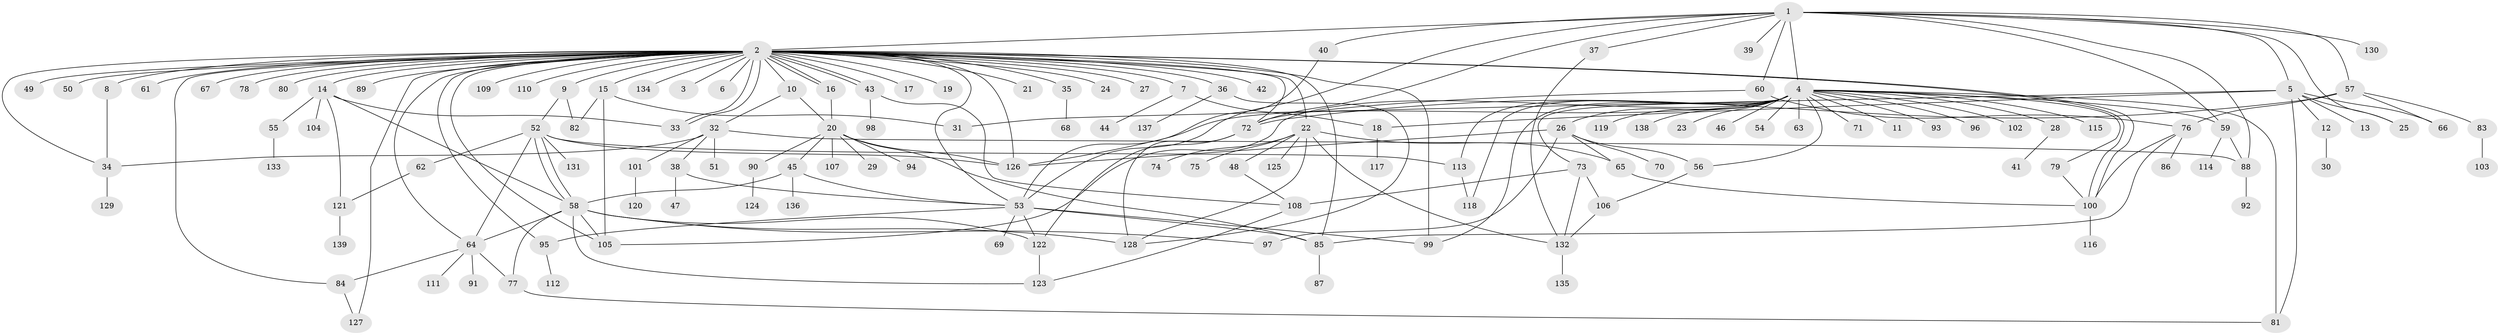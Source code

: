 // Generated by graph-tools (version 1.1) at 2025/14/03/09/25 04:14:40]
// undirected, 139 vertices, 207 edges
graph export_dot {
graph [start="1"]
  node [color=gray90,style=filled];
  1;
  2;
  3;
  4;
  5;
  6;
  7;
  8;
  9;
  10;
  11;
  12;
  13;
  14;
  15;
  16;
  17;
  18;
  19;
  20;
  21;
  22;
  23;
  24;
  25;
  26;
  27;
  28;
  29;
  30;
  31;
  32;
  33;
  34;
  35;
  36;
  37;
  38;
  39;
  40;
  41;
  42;
  43;
  44;
  45;
  46;
  47;
  48;
  49;
  50;
  51;
  52;
  53;
  54;
  55;
  56;
  57;
  58;
  59;
  60;
  61;
  62;
  63;
  64;
  65;
  66;
  67;
  68;
  69;
  70;
  71;
  72;
  73;
  74;
  75;
  76;
  77;
  78;
  79;
  80;
  81;
  82;
  83;
  84;
  85;
  86;
  87;
  88;
  89;
  90;
  91;
  92;
  93;
  94;
  95;
  96;
  97;
  98;
  99;
  100;
  101;
  102;
  103;
  104;
  105;
  106;
  107;
  108;
  109;
  110;
  111;
  112;
  113;
  114;
  115;
  116;
  117;
  118;
  119;
  120;
  121;
  122;
  123;
  124;
  125;
  126;
  127;
  128;
  129;
  130;
  131;
  132;
  133;
  134;
  135;
  136;
  137;
  138;
  139;
  1 -- 2;
  1 -- 4;
  1 -- 5;
  1 -- 25;
  1 -- 37;
  1 -- 39;
  1 -- 40;
  1 -- 53;
  1 -- 57;
  1 -- 59;
  1 -- 60;
  1 -- 72;
  1 -- 88;
  1 -- 130;
  2 -- 3;
  2 -- 6;
  2 -- 7;
  2 -- 8;
  2 -- 9;
  2 -- 10;
  2 -- 14;
  2 -- 15;
  2 -- 16;
  2 -- 16;
  2 -- 17;
  2 -- 19;
  2 -- 21;
  2 -- 22;
  2 -- 24;
  2 -- 27;
  2 -- 33;
  2 -- 33;
  2 -- 34;
  2 -- 35;
  2 -- 36;
  2 -- 42;
  2 -- 43;
  2 -- 43;
  2 -- 49;
  2 -- 50;
  2 -- 53;
  2 -- 61;
  2 -- 64;
  2 -- 67;
  2 -- 72;
  2 -- 78;
  2 -- 80;
  2 -- 84;
  2 -- 85;
  2 -- 89;
  2 -- 95;
  2 -- 99;
  2 -- 100;
  2 -- 100;
  2 -- 105;
  2 -- 109;
  2 -- 110;
  2 -- 126;
  2 -- 127;
  2 -- 134;
  4 -- 11;
  4 -- 23;
  4 -- 26;
  4 -- 28;
  4 -- 46;
  4 -- 54;
  4 -- 56;
  4 -- 59;
  4 -- 63;
  4 -- 71;
  4 -- 73;
  4 -- 79;
  4 -- 81;
  4 -- 93;
  4 -- 96;
  4 -- 99;
  4 -- 102;
  4 -- 105;
  4 -- 113;
  4 -- 115;
  4 -- 118;
  4 -- 119;
  4 -- 126;
  4 -- 138;
  5 -- 12;
  5 -- 13;
  5 -- 18;
  5 -- 25;
  5 -- 31;
  5 -- 66;
  5 -- 81;
  7 -- 18;
  7 -- 44;
  8 -- 34;
  9 -- 52;
  9 -- 82;
  10 -- 20;
  10 -- 32;
  12 -- 30;
  14 -- 33;
  14 -- 55;
  14 -- 58;
  14 -- 104;
  14 -- 121;
  15 -- 31;
  15 -- 82;
  15 -- 105;
  16 -- 20;
  18 -- 117;
  20 -- 29;
  20 -- 45;
  20 -- 85;
  20 -- 90;
  20 -- 94;
  20 -- 107;
  20 -- 126;
  22 -- 48;
  22 -- 65;
  22 -- 74;
  22 -- 75;
  22 -- 125;
  22 -- 128;
  22 -- 132;
  26 -- 56;
  26 -- 65;
  26 -- 70;
  26 -- 97;
  26 -- 126;
  28 -- 41;
  32 -- 34;
  32 -- 38;
  32 -- 51;
  32 -- 88;
  32 -- 101;
  34 -- 129;
  35 -- 68;
  36 -- 128;
  36 -- 137;
  37 -- 132;
  38 -- 47;
  38 -- 53;
  40 -- 53;
  43 -- 98;
  43 -- 108;
  45 -- 53;
  45 -- 58;
  45 -- 136;
  48 -- 108;
  52 -- 58;
  52 -- 58;
  52 -- 62;
  52 -- 64;
  52 -- 113;
  52 -- 126;
  52 -- 131;
  53 -- 69;
  53 -- 85;
  53 -- 95;
  53 -- 99;
  53 -- 122;
  55 -- 133;
  56 -- 106;
  57 -- 66;
  57 -- 72;
  57 -- 76;
  57 -- 83;
  58 -- 64;
  58 -- 77;
  58 -- 97;
  58 -- 105;
  58 -- 122;
  58 -- 123;
  58 -- 128;
  59 -- 88;
  59 -- 114;
  60 -- 72;
  60 -- 76;
  62 -- 121;
  64 -- 77;
  64 -- 84;
  64 -- 91;
  64 -- 111;
  65 -- 100;
  72 -- 122;
  72 -- 128;
  73 -- 106;
  73 -- 108;
  73 -- 132;
  76 -- 85;
  76 -- 86;
  76 -- 100;
  77 -- 81;
  79 -- 100;
  83 -- 103;
  84 -- 127;
  85 -- 87;
  88 -- 92;
  90 -- 124;
  95 -- 112;
  100 -- 116;
  101 -- 120;
  106 -- 132;
  108 -- 123;
  113 -- 118;
  121 -- 139;
  122 -- 123;
  132 -- 135;
}
